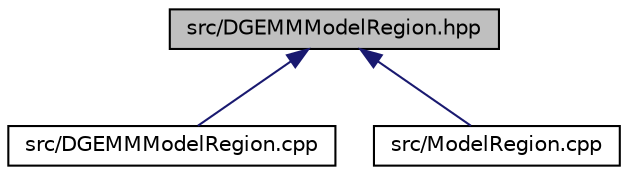 digraph "src/DGEMMModelRegion.hpp"
{
 // LATEX_PDF_SIZE
  edge [fontname="Helvetica",fontsize="10",labelfontname="Helvetica",labelfontsize="10"];
  node [fontname="Helvetica",fontsize="10",shape=record];
  Node1 [label="src/DGEMMModelRegion.hpp",height=0.2,width=0.4,color="black", fillcolor="grey75", style="filled", fontcolor="black",tooltip=" "];
  Node1 -> Node2 [dir="back",color="midnightblue",fontsize="10",style="solid",fontname="Helvetica"];
  Node2 [label="src/DGEMMModelRegion.cpp",height=0.2,width=0.4,color="black", fillcolor="white", style="filled",URL="$_d_g_e_m_m_model_region_8cpp.html",tooltip=" "];
  Node1 -> Node3 [dir="back",color="midnightblue",fontsize="10",style="solid",fontname="Helvetica"];
  Node3 [label="src/ModelRegion.cpp",height=0.2,width=0.4,color="black", fillcolor="white", style="filled",URL="$_model_region_8cpp.html",tooltip=" "];
}
